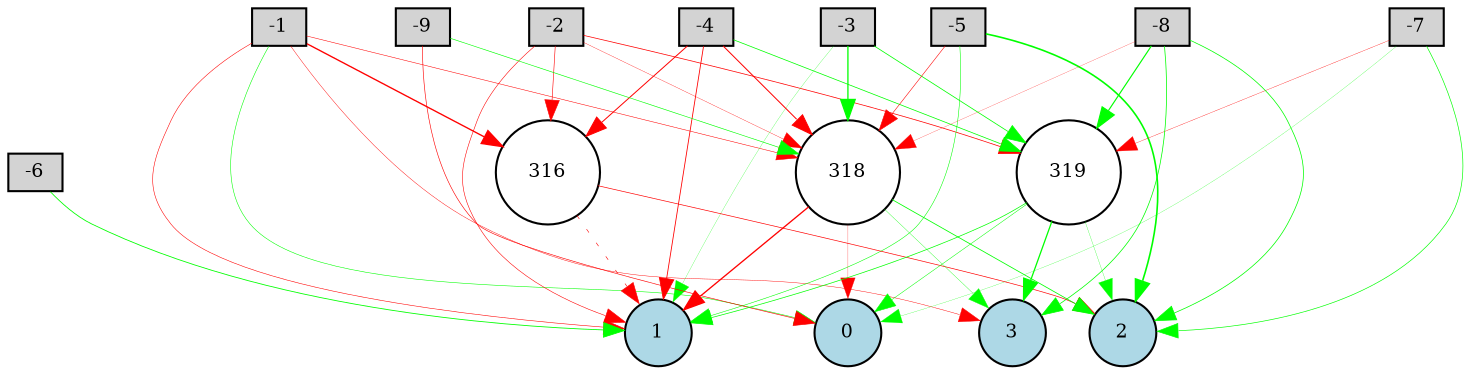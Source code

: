 digraph {
	node [fontsize=9 height=0.2 shape=circle width=0.2]
	-1 [fillcolor=lightgray shape=box style=filled]
	-2 [fillcolor=lightgray shape=box style=filled]
	-3 [fillcolor=lightgray shape=box style=filled]
	-4 [fillcolor=lightgray shape=box style=filled]
	-5 [fillcolor=lightgray shape=box style=filled]
	-6 [fillcolor=lightgray shape=box style=filled]
	-7 [fillcolor=lightgray shape=box style=filled]
	-8 [fillcolor=lightgray shape=box style=filled]
	-9 [fillcolor=lightgray shape=box style=filled]
	0 [fillcolor=lightblue style=filled]
	1 [fillcolor=lightblue style=filled]
	2 [fillcolor=lightblue style=filled]
	3 [fillcolor=lightblue style=filled]
	316 [fillcolor=white style=filled]
	318 [fillcolor=white style=filled]
	319 [fillcolor=white style=filled]
	319 -> 0 [color=green penwidth=0.23927131755835793 style=solid]
	319 -> 2 [color=green penwidth=0.12944918164704758 style=solid]
	-5 -> 1 [color=green penwidth=0.26132277358372913 style=solid]
	319 -> 3 [color=green penwidth=0.6100683857254667 style=solid]
	-7 -> 2 [color=green penwidth=0.31804966810991886 style=solid]
	-3 -> 318 [color=green penwidth=0.6198185329805151 style=solid]
	318 -> 0 [color=red penwidth=0.11741783293248881 style=solid]
	-7 -> 319 [color=red penwidth=0.1627939987026461 style=solid]
	318 -> 1 [color=red penwidth=0.6335348933290701 style=solid]
	316 -> 1 [color=red penwidth=0.2854746126227157 style=dotted]
	-2 -> 316 [color=red penwidth=0.2800505170956875 style=solid]
	319 -> 1 [color=green penwidth=0.34095227490244395 style=solid]
	-7 -> 0 [color=green penwidth=0.11367407337584237 style=solid]
	-2 -> 1 [color=red penwidth=0.26839245919554944 style=solid]
	-4 -> 318 [color=red penwidth=0.4859743336448139 style=solid]
	-9 -> 0 [color=red penwidth=0.2931554250354221 style=solid]
	-4 -> 319 [color=green penwidth=0.35767570958110295 style=solid]
	-1 -> 1 [color=red penwidth=0.26258562570992655 style=solid]
	-8 -> 2 [color=green penwidth=0.3532158288893198 style=solid]
	-2 -> 318 [color=red penwidth=0.1601088157319606 style=solid]
	-1 -> 3 [color=red penwidth=0.20604626379328128 style=solid]
	318 -> 2 [color=green penwidth=0.3780000997666757 style=solid]
	-8 -> 319 [color=green penwidth=0.5533757983446577 style=solid]
	-1 -> 0 [color=green penwidth=0.2639565530436334 style=solid]
	-3 -> 319 [color=green penwidth=0.3657749659751043 style=solid]
	318 -> 3 [color=green penwidth=0.16406667591934937 style=solid]
	-5 -> 318 [color=red penwidth=0.2652385162242746 style=solid]
	-6 -> 1 [color=green penwidth=0.3981827614124841 style=solid]
	-1 -> 318 [color=red penwidth=0.2453582678372975 style=solid]
	-1 -> 316 [color=red penwidth=0.6495751974598473 style=solid]
	-4 -> 1 [color=red penwidth=0.39835652086526596 style=solid]
	-2 -> 319 [color=red penwidth=0.35049483613903887 style=solid]
	-4 -> 316 [color=red penwidth=0.47613733005612513 style=solid]
	-8 -> 3 [color=green penwidth=0.35868152243527696 style=solid]
	-8 -> 318 [color=red penwidth=0.10899598098841537 style=solid]
	-3 -> 1 [color=green penwidth=0.11581541596316078 style=solid]
	316 -> 2 [color=red penwidth=0.32057083959709365 style=solid]
	-9 -> 318 [color=green penwidth=0.29390132765094146 style=solid]
	-5 -> 2 [color=green penwidth=0.7810460665223429 style=solid]
}

